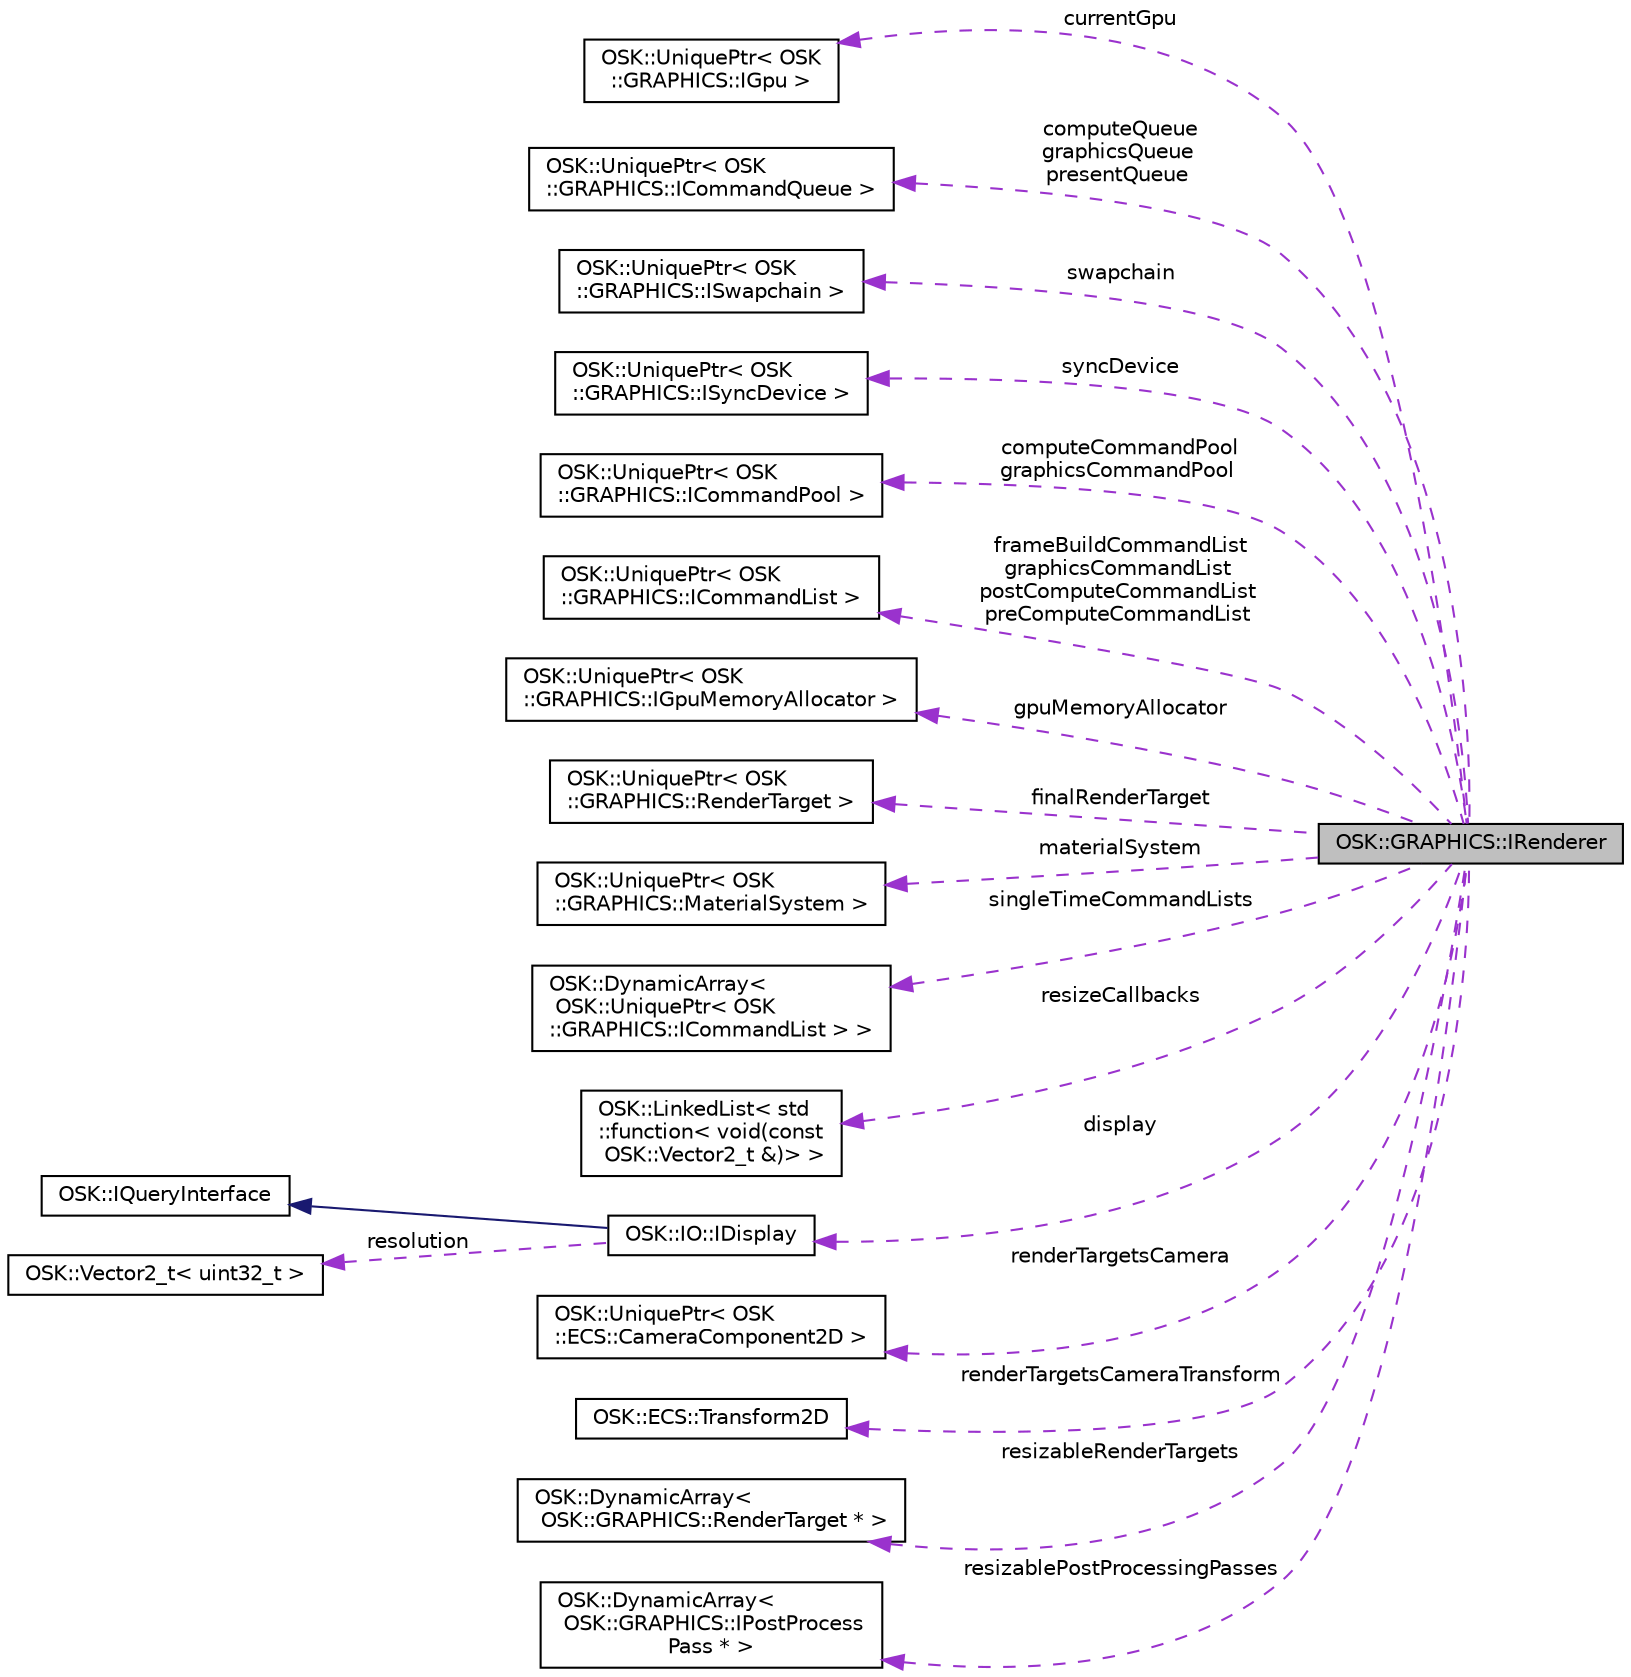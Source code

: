 digraph "OSK::GRAPHICS::IRenderer"
{
 // LATEX_PDF_SIZE
  edge [fontname="Helvetica",fontsize="10",labelfontname="Helvetica",labelfontsize="10"];
  node [fontname="Helvetica",fontsize="10",shape=record];
  rankdir="LR";
  Node1 [label="OSK::GRAPHICS::IRenderer",height=0.2,width=0.4,color="black", fillcolor="grey75", style="filled", fontcolor="black",tooltip="Proporciona la interfaz de un renderizador."];
  Node2 -> Node1 [dir="back",color="darkorchid3",fontsize="10",style="dashed",label=" currentGpu" ,fontname="Helvetica"];
  Node2 [label="OSK::UniquePtr\< OSK\l::GRAPHICS::IGpu \>",height=0.2,width=0.4,color="black", fillcolor="white", style="filled",URL="$class_o_s_k_1_1_unique_ptr.html",tooltip=" "];
  Node3 -> Node1 [dir="back",color="darkorchid3",fontsize="10",style="dashed",label=" computeQueue\ngraphicsQueue\npresentQueue" ,fontname="Helvetica"];
  Node3 [label="OSK::UniquePtr\< OSK\l::GRAPHICS::ICommandQueue \>",height=0.2,width=0.4,color="black", fillcolor="white", style="filled",URL="$class_o_s_k_1_1_unique_ptr.html",tooltip=" "];
  Node4 -> Node1 [dir="back",color="darkorchid3",fontsize="10",style="dashed",label=" swapchain" ,fontname="Helvetica"];
  Node4 [label="OSK::UniquePtr\< OSK\l::GRAPHICS::ISwapchain \>",height=0.2,width=0.4,color="black", fillcolor="white", style="filled",URL="$class_o_s_k_1_1_unique_ptr.html",tooltip=" "];
  Node5 -> Node1 [dir="back",color="darkorchid3",fontsize="10",style="dashed",label=" syncDevice" ,fontname="Helvetica"];
  Node5 [label="OSK::UniquePtr\< OSK\l::GRAPHICS::ISyncDevice \>",height=0.2,width=0.4,color="black", fillcolor="white", style="filled",URL="$class_o_s_k_1_1_unique_ptr.html",tooltip=" "];
  Node6 -> Node1 [dir="back",color="darkorchid3",fontsize="10",style="dashed",label=" computeCommandPool\ngraphicsCommandPool" ,fontname="Helvetica"];
  Node6 [label="OSK::UniquePtr\< OSK\l::GRAPHICS::ICommandPool \>",height=0.2,width=0.4,color="black", fillcolor="white", style="filled",URL="$class_o_s_k_1_1_unique_ptr.html",tooltip=" "];
  Node7 -> Node1 [dir="back",color="darkorchid3",fontsize="10",style="dashed",label=" frameBuildCommandList\ngraphicsCommandList\npostComputeCommandList\npreComputeCommandList" ,fontname="Helvetica"];
  Node7 [label="OSK::UniquePtr\< OSK\l::GRAPHICS::ICommandList \>",height=0.2,width=0.4,color="black", fillcolor="white", style="filled",URL="$class_o_s_k_1_1_unique_ptr.html",tooltip=" "];
  Node8 -> Node1 [dir="back",color="darkorchid3",fontsize="10",style="dashed",label=" gpuMemoryAllocator" ,fontname="Helvetica"];
  Node8 [label="OSK::UniquePtr\< OSK\l::GRAPHICS::IGpuMemoryAllocator \>",height=0.2,width=0.4,color="black", fillcolor="white", style="filled",URL="$class_o_s_k_1_1_unique_ptr.html",tooltip=" "];
  Node9 -> Node1 [dir="back",color="darkorchid3",fontsize="10",style="dashed",label=" finalRenderTarget" ,fontname="Helvetica"];
  Node9 [label="OSK::UniquePtr\< OSK\l::GRAPHICS::RenderTarget \>",height=0.2,width=0.4,color="black", fillcolor="white", style="filled",URL="$class_o_s_k_1_1_unique_ptr.html",tooltip=" "];
  Node10 -> Node1 [dir="back",color="darkorchid3",fontsize="10",style="dashed",label=" materialSystem" ,fontname="Helvetica"];
  Node10 [label="OSK::UniquePtr\< OSK\l::GRAPHICS::MaterialSystem \>",height=0.2,width=0.4,color="black", fillcolor="white", style="filled",URL="$class_o_s_k_1_1_unique_ptr.html",tooltip=" "];
  Node11 -> Node1 [dir="back",color="darkorchid3",fontsize="10",style="dashed",label=" singleTimeCommandLists" ,fontname="Helvetica"];
  Node11 [label="OSK::DynamicArray\<\l OSK::UniquePtr\< OSK\l::GRAPHICS::ICommandList \> \>",height=0.2,width=0.4,color="black", fillcolor="white", style="filled",URL="$class_o_s_k_1_1_dynamic_array.html",tooltip=" "];
  Node12 -> Node1 [dir="back",color="darkorchid3",fontsize="10",style="dashed",label=" resizeCallbacks" ,fontname="Helvetica"];
  Node12 [label="OSK::LinkedList\< std\l::function\< void(const\l OSK::Vector2_t &)\> \>",height=0.2,width=0.4,color="black", fillcolor="white", style="filled",URL="$class_o_s_k_1_1_linked_list.html",tooltip=" "];
  Node13 -> Node1 [dir="back",color="darkorchid3",fontsize="10",style="dashed",label=" display" ,fontname="Helvetica"];
  Node13 [label="OSK::IO::IDisplay",height=0.2,width=0.4,color="black", fillcolor="white", style="filled",URL="$class_o_s_k_1_1_i_o_1_1_i_display.html",tooltip="Interfaz que representa un display: la pantalla sobre la que se renderiza."];
  Node14 -> Node13 [dir="back",color="midnightblue",fontsize="10",style="solid",fontname="Helvetica"];
  Node14 [label="OSK::IQueryInterface",height=0.2,width=0.4,color="black", fillcolor="white", style="filled",URL="$class_o_s_k_1_1_i_query_interface.html",tooltip="Esta interfaz permite obtener acceso a los métodos de una interfaz en concreto del objeto...."];
  Node15 -> Node13 [dir="back",color="darkorchid3",fontsize="10",style="dashed",label=" resolution" ,fontname="Helvetica"];
  Node15 [label="OSK::Vector2_t\< uint32_t \>",height=0.2,width=0.4,color="black", fillcolor="white", style="filled",URL="$class_o_s_k_1_1_vector2__t.html",tooltip=" "];
  Node16 -> Node1 [dir="back",color="darkorchid3",fontsize="10",style="dashed",label=" renderTargetsCamera" ,fontname="Helvetica"];
  Node16 [label="OSK::UniquePtr\< OSK\l::ECS::CameraComponent2D \>",height=0.2,width=0.4,color="black", fillcolor="white", style="filled",URL="$class_o_s_k_1_1_unique_ptr.html",tooltip=" "];
  Node17 -> Node1 [dir="back",color="darkorchid3",fontsize="10",style="dashed",label=" renderTargetsCameraTransform" ,fontname="Helvetica"];
  Node17 [label="OSK::ECS::Transform2D",height=0.2,width=0.4,color="black", fillcolor="white", style="filled",URL="$class_o_s_k_1_1_e_c_s_1_1_transform2_d.html",tooltip="Clase que almacena el 'transform' de un objeto en un mundo 2D. El transform contiene posición,..."];
  Node18 -> Node1 [dir="back",color="darkorchid3",fontsize="10",style="dashed",label=" resizableRenderTargets" ,fontname="Helvetica"];
  Node18 [label="OSK::DynamicArray\<\l OSK::GRAPHICS::RenderTarget * \>",height=0.2,width=0.4,color="black", fillcolor="white", style="filled",URL="$class_o_s_k_1_1_dynamic_array.html",tooltip=" "];
  Node19 -> Node1 [dir="back",color="darkorchid3",fontsize="10",style="dashed",label=" resizablePostProcessingPasses" ,fontname="Helvetica"];
  Node19 [label="OSK::DynamicArray\<\l OSK::GRAPHICS::IPostProcess\lPass * \>",height=0.2,width=0.4,color="black", fillcolor="white", style="filled",URL="$class_o_s_k_1_1_dynamic_array.html",tooltip=" "];
}

